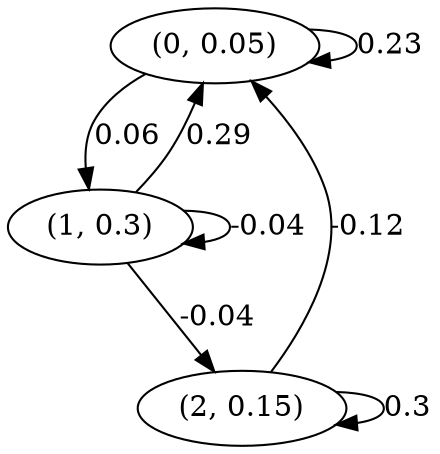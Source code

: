 digraph {
    0 [ label = "(0, 0.05)" ]
    1 [ label = "(1, 0.3)" ]
    2 [ label = "(2, 0.15)" ]
    0 -> 0 [ label = "0.23" ]
    1 -> 1 [ label = "-0.04" ]
    2 -> 2 [ label = "0.3" ]
    1 -> 0 [ label = "0.29" ]
    2 -> 0 [ label = "-0.12" ]
    0 -> 1 [ label = "0.06" ]
    1 -> 2 [ label = "-0.04" ]
}

